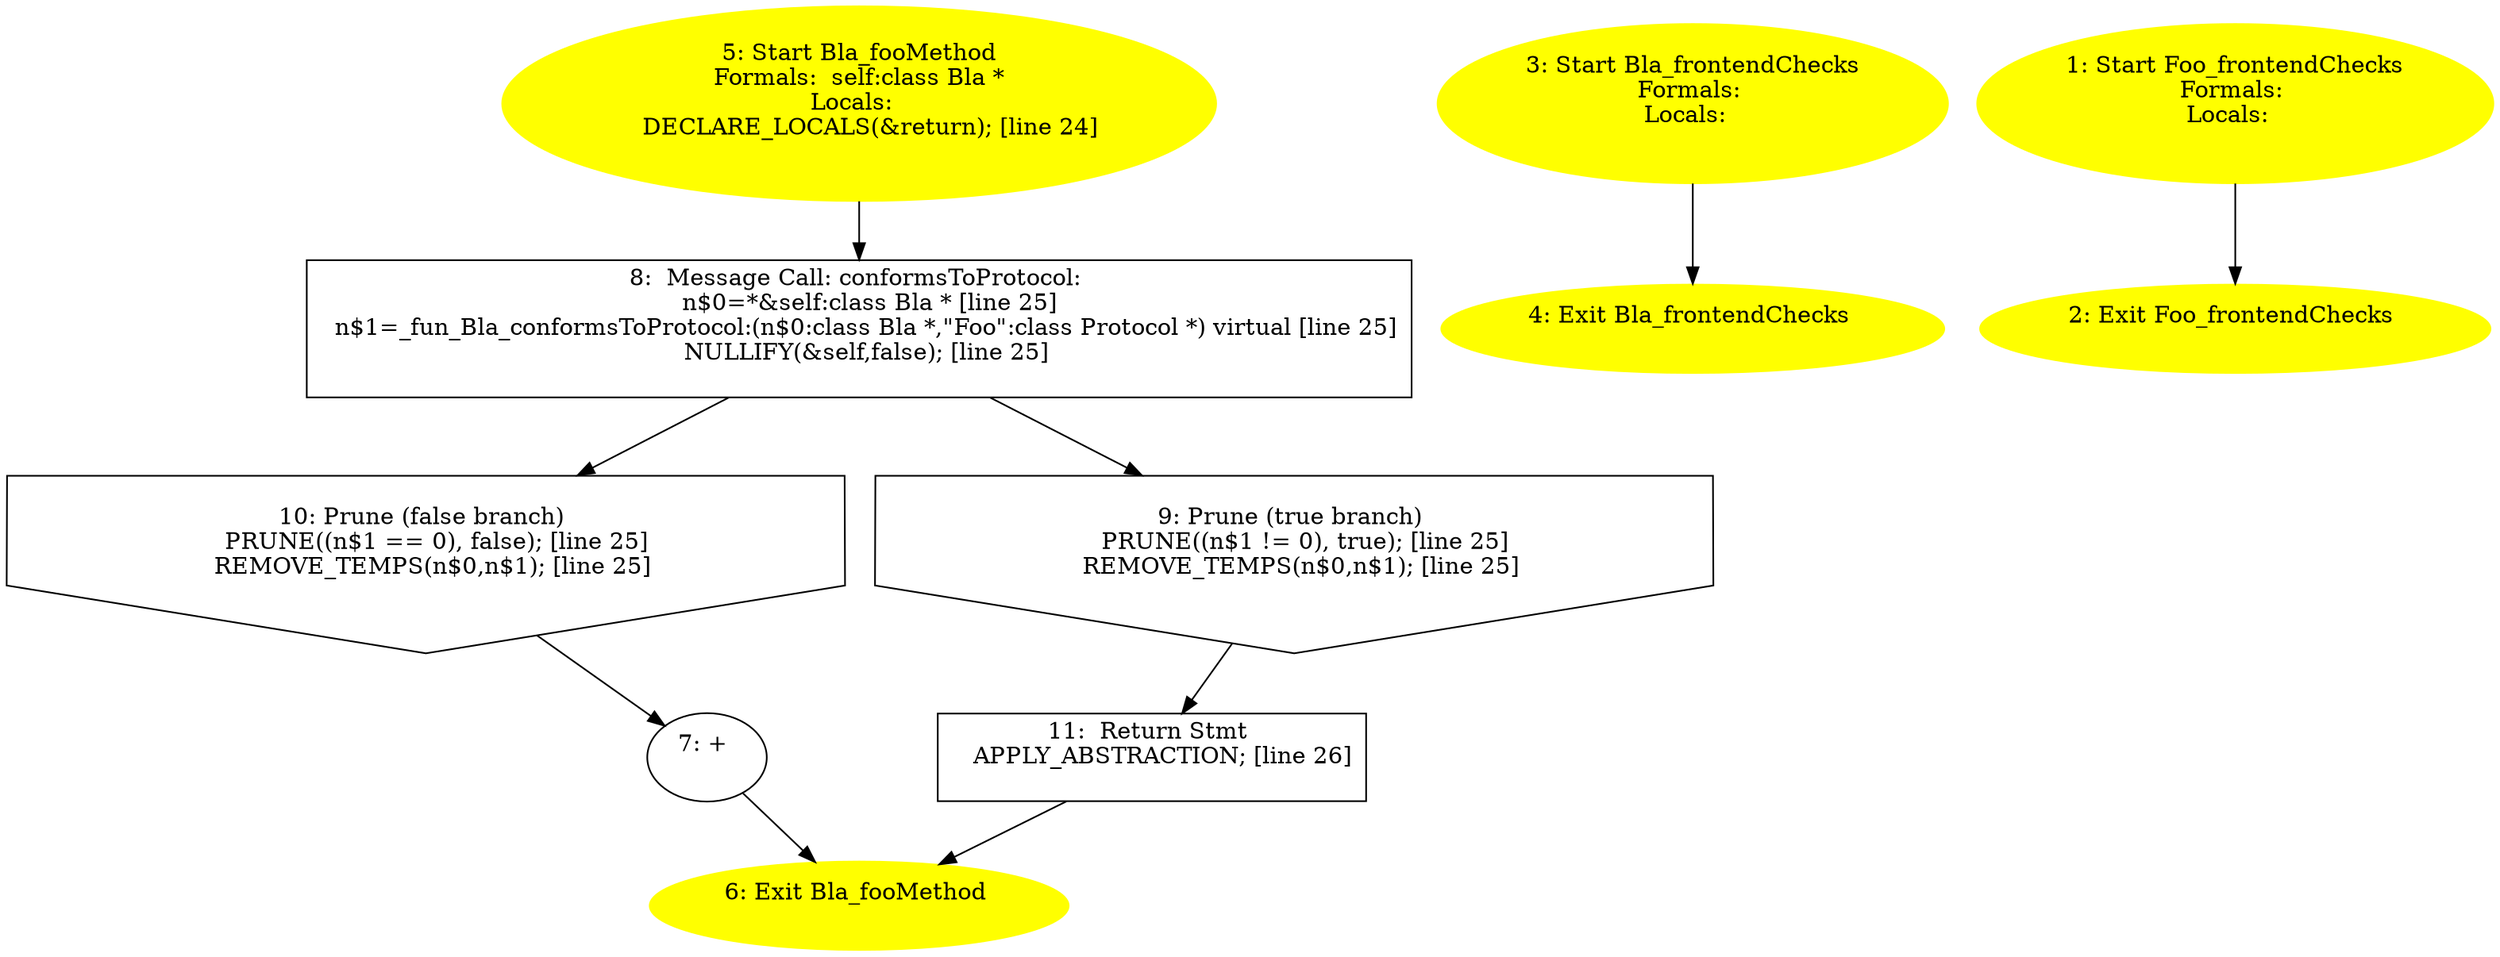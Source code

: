 digraph iCFG {
11 [label="11:  Return Stmt \n   APPLY_ABSTRACTION; [line 26]\n " shape="box"]
	

	 11 -> 6 ;
10 [label="10: Prune (false branch) \n   PRUNE((n$1 == 0), false); [line 25]\n  REMOVE_TEMPS(n$0,n$1); [line 25]\n " shape="invhouse"]
	

	 10 -> 7 ;
9 [label="9: Prune (true branch) \n   PRUNE((n$1 != 0), true); [line 25]\n  REMOVE_TEMPS(n$0,n$1); [line 25]\n " shape="invhouse"]
	

	 9 -> 11 ;
8 [label="8:  Message Call: conformsToProtocol: \n   n$0=*&self:class Bla * [line 25]\n  n$1=_fun_Bla_conformsToProtocol:(n$0:class Bla *,\"Foo\":class Protocol *) virtual [line 25]\n  NULLIFY(&self,false); [line 25]\n " shape="box"]
	

	 8 -> 9 ;
	 8 -> 10 ;
7 [label="7: + \n  " ]
	

	 7 -> 6 ;
6 [label="6: Exit Bla_fooMethod \n  " color=yellow style=filled]
	

5 [label="5: Start Bla_fooMethod\nFormals:  self:class Bla *\nLocals:  \n   DECLARE_LOCALS(&return); [line 24]\n " color=yellow style=filled]
	

	 5 -> 8 ;
4 [label="4: Exit Bla_frontendChecks \n  " color=yellow style=filled]
	

3 [label="3: Start Bla_frontendChecks\nFormals: \nLocals:  \n  " color=yellow style=filled]
	

	 3 -> 4 ;
2 [label="2: Exit Foo_frontendChecks \n  " color=yellow style=filled]
	

1 [label="1: Start Foo_frontendChecks\nFormals: \nLocals:  \n  " color=yellow style=filled]
	

	 1 -> 2 ;
}
